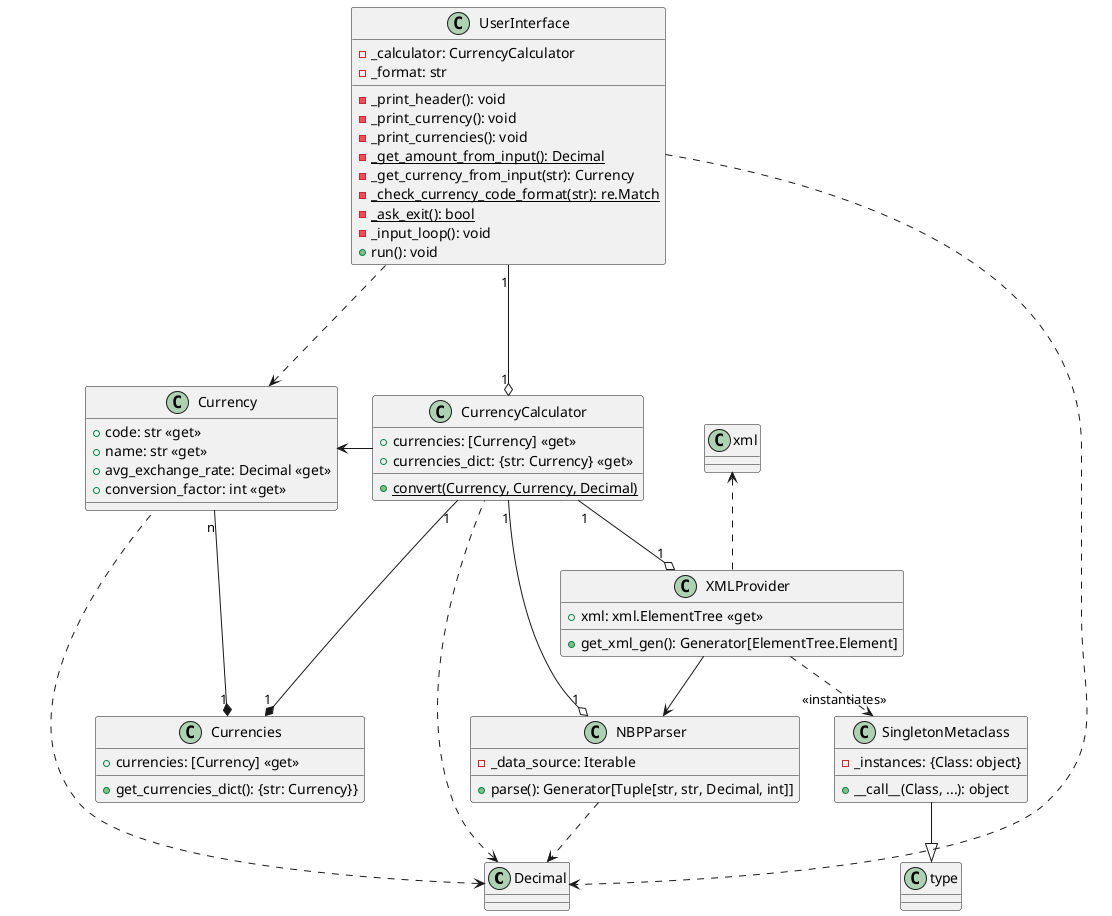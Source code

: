 @startuml

class Decimal
Decimal <-[dashed]- CurrencyCalculator
Decimal <-[dashed]- Currency
Decimal <-u[dashed]- NBPParser
Decimal <-l[dashed]- UserInterface

class xml
xml <-d[dashed]- XMLProvider

class Currency {
    + code: str <<get>>
    + name: str <<get>>
    + avg_exchange_rate: Decimal <<get>>
    + conversion_factor: int <<get>>
}

class Currencies {
    + currencies: [Currency] <<get>>
    + get_currencies_dict(): {str: Currency}}
}
Currencies "1" *-- "n" Currency


class SingletonMetaclass {
    - _instances: {Class: object}
    + __call__(Class, ...): object
}
SingletonMetaclass -d-|> type

class NBPParser {
    - _data_source: Iterable
    + parse(): Generator[Tuple[str, str, Decimal, int]]
}

class XMLProvider {
    + xml: xml.ElementTree <<get>>
    + get_xml_gen(): Generator[ElementTree.Element]
}
XMLProvider -[dashed]-> "<<instantiates>>" SingletonMetaclass
XMLProvider --> NBPParser

class CurrencyCalculator {
    + currencies: [Currency] <<get>>
    + currencies_dict: {str: Currency} <<get>>
    + {static} convert(Currency, Currency, Decimal)
}
CurrencyCalculator "1" --o "1" XMLProvider
CurrencyCalculator "1" --o "1" NBPParser
CurrencyCalculator "1" ---* "1" Currencies
CurrencyCalculator -l-> Currency

class UserInterface {
    - _calculator: CurrencyCalculator
    - _format: str
    - _print_header(): void
    - _print_currency(): void
    - _print_currencies(): void
    - {static} _get_amount_from_input(): Decimal
    - _get_currency_from_input(str): Currency
    - {static} _check_currency_code_format(str): re.Match
    - {static} _ask_exit(): bool
    - _input_loop(): void
    + run(): void
}
UserInterface "1" --o "1" CurrencyCalculator
UserInterface -[dashed]--> Currency

@enduml